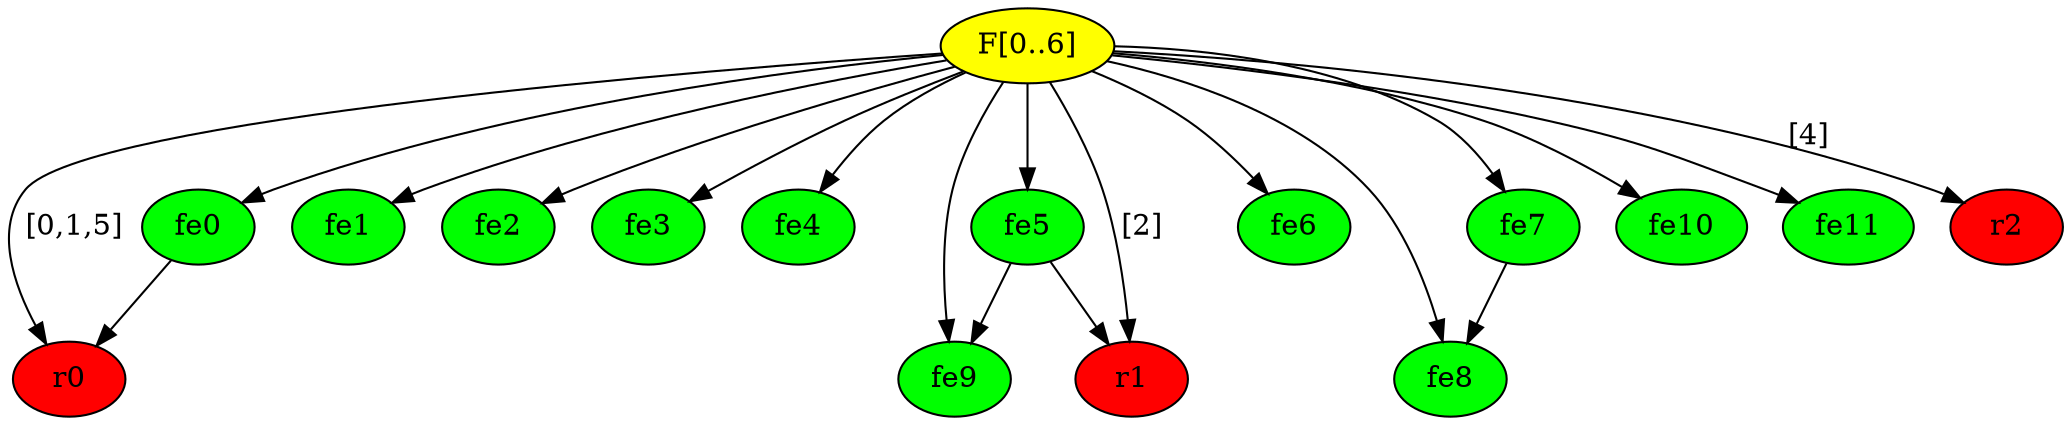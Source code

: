digraph {
	"F[0..6]" [label="F[0..6]" fillcolor=yellow style=filled]
	fe0 [label=fe0 fillcolor=green style=filled]
	fe1 [label=fe1 fillcolor=green style=filled]
	fe2 [label=fe2 fillcolor=green style=filled]
	fe3 [label=fe3 fillcolor=green style=filled]
	fe4 [label=fe4 fillcolor=green style=filled]
	fe5 [label=fe5 fillcolor=green style=filled]
	fe6 [label=fe6 fillcolor=green style=filled]
	fe7 [label=fe7 fillcolor=green style=filled]
	fe8 [label=fe8 fillcolor=green style=filled]
	fe9 [label=fe9 fillcolor=green style=filled]
	fe10 [label=fe10 fillcolor=green style=filled]
	fe11 [label=fe11 fillcolor=green style=filled]
	r0 [label=r0 fillcolor=red style=filled]
	r1 [label=r1 fillcolor=red style=filled]
	r2 [label=r2 fillcolor=red style=filled]
	"F[0..6]" -> fe0
	"F[0..6]" -> fe1
	"F[0..6]" -> fe2
	"F[0..6]" -> fe3
	"F[0..6]" -> fe4
	"F[0..6]" -> fe5
	"F[0..6]" -> fe6
	"F[0..6]" -> fe7
	"F[0..6]" -> fe8
	"F[0..6]" -> fe9
	"F[0..6]" -> fe10
	"F[0..6]" -> fe11
	"F[0..6]" -> r0 [label="[0,1,5]"]
	"F[0..6]" -> r1 [label="[2]"]
	"F[0..6]" -> r2 [label="[4]"]
	fe0 -> r0
	fe5 -> fe9
	fe5 -> r1
	fe7 -> fe8
}
